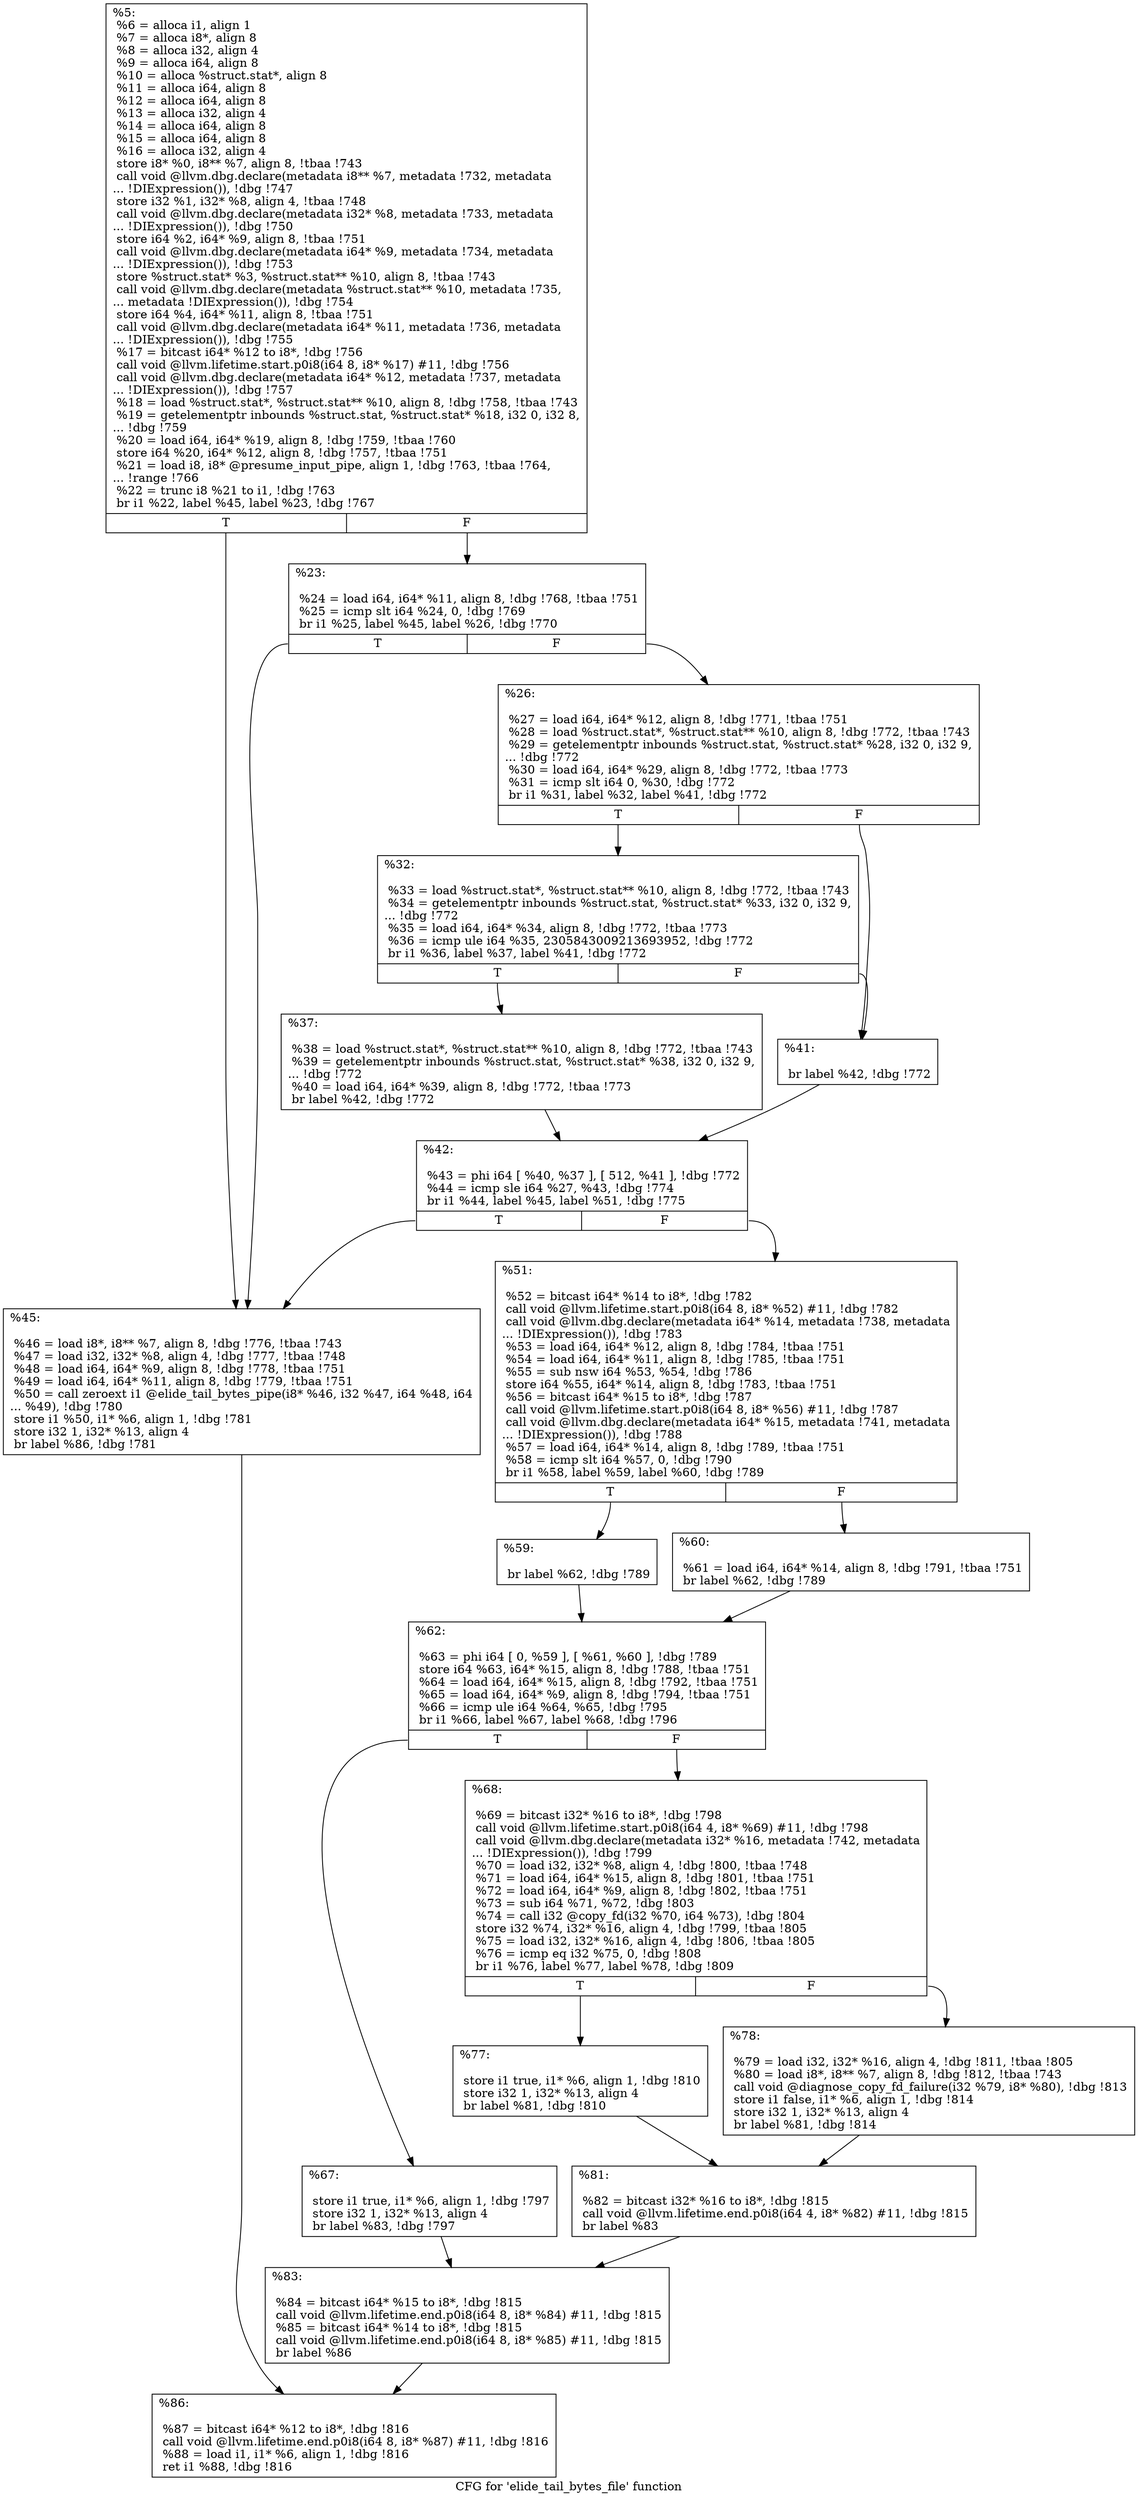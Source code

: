 digraph "CFG for 'elide_tail_bytes_file' function" {
	label="CFG for 'elide_tail_bytes_file' function";

	Node0x2157870 [shape=record,label="{%5:\l  %6 = alloca i1, align 1\l  %7 = alloca i8*, align 8\l  %8 = alloca i32, align 4\l  %9 = alloca i64, align 8\l  %10 = alloca %struct.stat*, align 8\l  %11 = alloca i64, align 8\l  %12 = alloca i64, align 8\l  %13 = alloca i32, align 4\l  %14 = alloca i64, align 8\l  %15 = alloca i64, align 8\l  %16 = alloca i32, align 4\l  store i8* %0, i8** %7, align 8, !tbaa !743\l  call void @llvm.dbg.declare(metadata i8** %7, metadata !732, metadata\l... !DIExpression()), !dbg !747\l  store i32 %1, i32* %8, align 4, !tbaa !748\l  call void @llvm.dbg.declare(metadata i32* %8, metadata !733, metadata\l... !DIExpression()), !dbg !750\l  store i64 %2, i64* %9, align 8, !tbaa !751\l  call void @llvm.dbg.declare(metadata i64* %9, metadata !734, metadata\l... !DIExpression()), !dbg !753\l  store %struct.stat* %3, %struct.stat** %10, align 8, !tbaa !743\l  call void @llvm.dbg.declare(metadata %struct.stat** %10, metadata !735,\l... metadata !DIExpression()), !dbg !754\l  store i64 %4, i64* %11, align 8, !tbaa !751\l  call void @llvm.dbg.declare(metadata i64* %11, metadata !736, metadata\l... !DIExpression()), !dbg !755\l  %17 = bitcast i64* %12 to i8*, !dbg !756\l  call void @llvm.lifetime.start.p0i8(i64 8, i8* %17) #11, !dbg !756\l  call void @llvm.dbg.declare(metadata i64* %12, metadata !737, metadata\l... !DIExpression()), !dbg !757\l  %18 = load %struct.stat*, %struct.stat** %10, align 8, !dbg !758, !tbaa !743\l  %19 = getelementptr inbounds %struct.stat, %struct.stat* %18, i32 0, i32 8,\l... !dbg !759\l  %20 = load i64, i64* %19, align 8, !dbg !759, !tbaa !760\l  store i64 %20, i64* %12, align 8, !dbg !757, !tbaa !751\l  %21 = load i8, i8* @presume_input_pipe, align 1, !dbg !763, !tbaa !764,\l... !range !766\l  %22 = trunc i8 %21 to i1, !dbg !763\l  br i1 %22, label %45, label %23, !dbg !767\l|{<s0>T|<s1>F}}"];
	Node0x2157870:s0 -> Node0x2157c10;
	Node0x2157870:s1 -> Node0x2157a30;
	Node0x2157a30 [shape=record,label="{%23:\l\l  %24 = load i64, i64* %11, align 8, !dbg !768, !tbaa !751\l  %25 = icmp slt i64 %24, 0, !dbg !769\l  br i1 %25, label %45, label %26, !dbg !770\l|{<s0>T|<s1>F}}"];
	Node0x2157a30:s0 -> Node0x2157c10;
	Node0x2157a30:s1 -> Node0x2157a80;
	Node0x2157a80 [shape=record,label="{%26:\l\l  %27 = load i64, i64* %12, align 8, !dbg !771, !tbaa !751\l  %28 = load %struct.stat*, %struct.stat** %10, align 8, !dbg !772, !tbaa !743\l  %29 = getelementptr inbounds %struct.stat, %struct.stat* %28, i32 0, i32 9,\l... !dbg !772\l  %30 = load i64, i64* %29, align 8, !dbg !772, !tbaa !773\l  %31 = icmp slt i64 0, %30, !dbg !772\l  br i1 %31, label %32, label %41, !dbg !772\l|{<s0>T|<s1>F}}"];
	Node0x2157a80:s0 -> Node0x2157ad0;
	Node0x2157a80:s1 -> Node0x2157b70;
	Node0x2157ad0 [shape=record,label="{%32:\l\l  %33 = load %struct.stat*, %struct.stat** %10, align 8, !dbg !772, !tbaa !743\l  %34 = getelementptr inbounds %struct.stat, %struct.stat* %33, i32 0, i32 9,\l... !dbg !772\l  %35 = load i64, i64* %34, align 8, !dbg !772, !tbaa !773\l  %36 = icmp ule i64 %35, 2305843009213693952, !dbg !772\l  br i1 %36, label %37, label %41, !dbg !772\l|{<s0>T|<s1>F}}"];
	Node0x2157ad0:s0 -> Node0x2157b20;
	Node0x2157ad0:s1 -> Node0x2157b70;
	Node0x2157b20 [shape=record,label="{%37:\l\l  %38 = load %struct.stat*, %struct.stat** %10, align 8, !dbg !772, !tbaa !743\l  %39 = getelementptr inbounds %struct.stat, %struct.stat* %38, i32 0, i32 9,\l... !dbg !772\l  %40 = load i64, i64* %39, align 8, !dbg !772, !tbaa !773\l  br label %42, !dbg !772\l}"];
	Node0x2157b20 -> Node0x2157bc0;
	Node0x2157b70 [shape=record,label="{%41:\l\l  br label %42, !dbg !772\l}"];
	Node0x2157b70 -> Node0x2157bc0;
	Node0x2157bc0 [shape=record,label="{%42:\l\l  %43 = phi i64 [ %40, %37 ], [ 512, %41 ], !dbg !772\l  %44 = icmp sle i64 %27, %43, !dbg !774\l  br i1 %44, label %45, label %51, !dbg !775\l|{<s0>T|<s1>F}}"];
	Node0x2157bc0:s0 -> Node0x2157c10;
	Node0x2157bc0:s1 -> Node0x2157c60;
	Node0x2157c10 [shape=record,label="{%45:\l\l  %46 = load i8*, i8** %7, align 8, !dbg !776, !tbaa !743\l  %47 = load i32, i32* %8, align 4, !dbg !777, !tbaa !748\l  %48 = load i64, i64* %9, align 8, !dbg !778, !tbaa !751\l  %49 = load i64, i64* %11, align 8, !dbg !779, !tbaa !751\l  %50 = call zeroext i1 @elide_tail_bytes_pipe(i8* %46, i32 %47, i64 %48, i64\l... %49), !dbg !780\l  store i1 %50, i1* %6, align 1, !dbg !781\l  store i32 1, i32* %13, align 4\l  br label %86, !dbg !781\l}"];
	Node0x2157c10 -> Node0x2157f80;
	Node0x2157c60 [shape=record,label="{%51:\l\l  %52 = bitcast i64* %14 to i8*, !dbg !782\l  call void @llvm.lifetime.start.p0i8(i64 8, i8* %52) #11, !dbg !782\l  call void @llvm.dbg.declare(metadata i64* %14, metadata !738, metadata\l... !DIExpression()), !dbg !783\l  %53 = load i64, i64* %12, align 8, !dbg !784, !tbaa !751\l  %54 = load i64, i64* %11, align 8, !dbg !785, !tbaa !751\l  %55 = sub nsw i64 %53, %54, !dbg !786\l  store i64 %55, i64* %14, align 8, !dbg !783, !tbaa !751\l  %56 = bitcast i64* %15 to i8*, !dbg !787\l  call void @llvm.lifetime.start.p0i8(i64 8, i8* %56) #11, !dbg !787\l  call void @llvm.dbg.declare(metadata i64* %15, metadata !741, metadata\l... !DIExpression()), !dbg !788\l  %57 = load i64, i64* %14, align 8, !dbg !789, !tbaa !751\l  %58 = icmp slt i64 %57, 0, !dbg !790\l  br i1 %58, label %59, label %60, !dbg !789\l|{<s0>T|<s1>F}}"];
	Node0x2157c60:s0 -> Node0x2157cb0;
	Node0x2157c60:s1 -> Node0x2157d00;
	Node0x2157cb0 [shape=record,label="{%59:\l\l  br label %62, !dbg !789\l}"];
	Node0x2157cb0 -> Node0x2157d50;
	Node0x2157d00 [shape=record,label="{%60:\l\l  %61 = load i64, i64* %14, align 8, !dbg !791, !tbaa !751\l  br label %62, !dbg !789\l}"];
	Node0x2157d00 -> Node0x2157d50;
	Node0x2157d50 [shape=record,label="{%62:\l\l  %63 = phi i64 [ 0, %59 ], [ %61, %60 ], !dbg !789\l  store i64 %63, i64* %15, align 8, !dbg !788, !tbaa !751\l  %64 = load i64, i64* %15, align 8, !dbg !792, !tbaa !751\l  %65 = load i64, i64* %9, align 8, !dbg !794, !tbaa !751\l  %66 = icmp ule i64 %64, %65, !dbg !795\l  br i1 %66, label %67, label %68, !dbg !796\l|{<s0>T|<s1>F}}"];
	Node0x2157d50:s0 -> Node0x2157da0;
	Node0x2157d50:s1 -> Node0x2157df0;
	Node0x2157da0 [shape=record,label="{%67:\l\l  store i1 true, i1* %6, align 1, !dbg !797\l  store i32 1, i32* %13, align 4\l  br label %83, !dbg !797\l}"];
	Node0x2157da0 -> Node0x2157f30;
	Node0x2157df0 [shape=record,label="{%68:\l\l  %69 = bitcast i32* %16 to i8*, !dbg !798\l  call void @llvm.lifetime.start.p0i8(i64 4, i8* %69) #11, !dbg !798\l  call void @llvm.dbg.declare(metadata i32* %16, metadata !742, metadata\l... !DIExpression()), !dbg !799\l  %70 = load i32, i32* %8, align 4, !dbg !800, !tbaa !748\l  %71 = load i64, i64* %15, align 8, !dbg !801, !tbaa !751\l  %72 = load i64, i64* %9, align 8, !dbg !802, !tbaa !751\l  %73 = sub i64 %71, %72, !dbg !803\l  %74 = call i32 @copy_fd(i32 %70, i64 %73), !dbg !804\l  store i32 %74, i32* %16, align 4, !dbg !799, !tbaa !805\l  %75 = load i32, i32* %16, align 4, !dbg !806, !tbaa !805\l  %76 = icmp eq i32 %75, 0, !dbg !808\l  br i1 %76, label %77, label %78, !dbg !809\l|{<s0>T|<s1>F}}"];
	Node0x2157df0:s0 -> Node0x2157e40;
	Node0x2157df0:s1 -> Node0x2157e90;
	Node0x2157e40 [shape=record,label="{%77:\l\l  store i1 true, i1* %6, align 1, !dbg !810\l  store i32 1, i32* %13, align 4\l  br label %81, !dbg !810\l}"];
	Node0x2157e40 -> Node0x2157ee0;
	Node0x2157e90 [shape=record,label="{%78:\l\l  %79 = load i32, i32* %16, align 4, !dbg !811, !tbaa !805\l  %80 = load i8*, i8** %7, align 8, !dbg !812, !tbaa !743\l  call void @diagnose_copy_fd_failure(i32 %79, i8* %80), !dbg !813\l  store i1 false, i1* %6, align 1, !dbg !814\l  store i32 1, i32* %13, align 4\l  br label %81, !dbg !814\l}"];
	Node0x2157e90 -> Node0x2157ee0;
	Node0x2157ee0 [shape=record,label="{%81:\l\l  %82 = bitcast i32* %16 to i8*, !dbg !815\l  call void @llvm.lifetime.end.p0i8(i64 4, i8* %82) #11, !dbg !815\l  br label %83\l}"];
	Node0x2157ee0 -> Node0x2157f30;
	Node0x2157f30 [shape=record,label="{%83:\l\l  %84 = bitcast i64* %15 to i8*, !dbg !815\l  call void @llvm.lifetime.end.p0i8(i64 8, i8* %84) #11, !dbg !815\l  %85 = bitcast i64* %14 to i8*, !dbg !815\l  call void @llvm.lifetime.end.p0i8(i64 8, i8* %85) #11, !dbg !815\l  br label %86\l}"];
	Node0x2157f30 -> Node0x2157f80;
	Node0x2157f80 [shape=record,label="{%86:\l\l  %87 = bitcast i64* %12 to i8*, !dbg !816\l  call void @llvm.lifetime.end.p0i8(i64 8, i8* %87) #11, !dbg !816\l  %88 = load i1, i1* %6, align 1, !dbg !816\l  ret i1 %88, !dbg !816\l}"];
}
